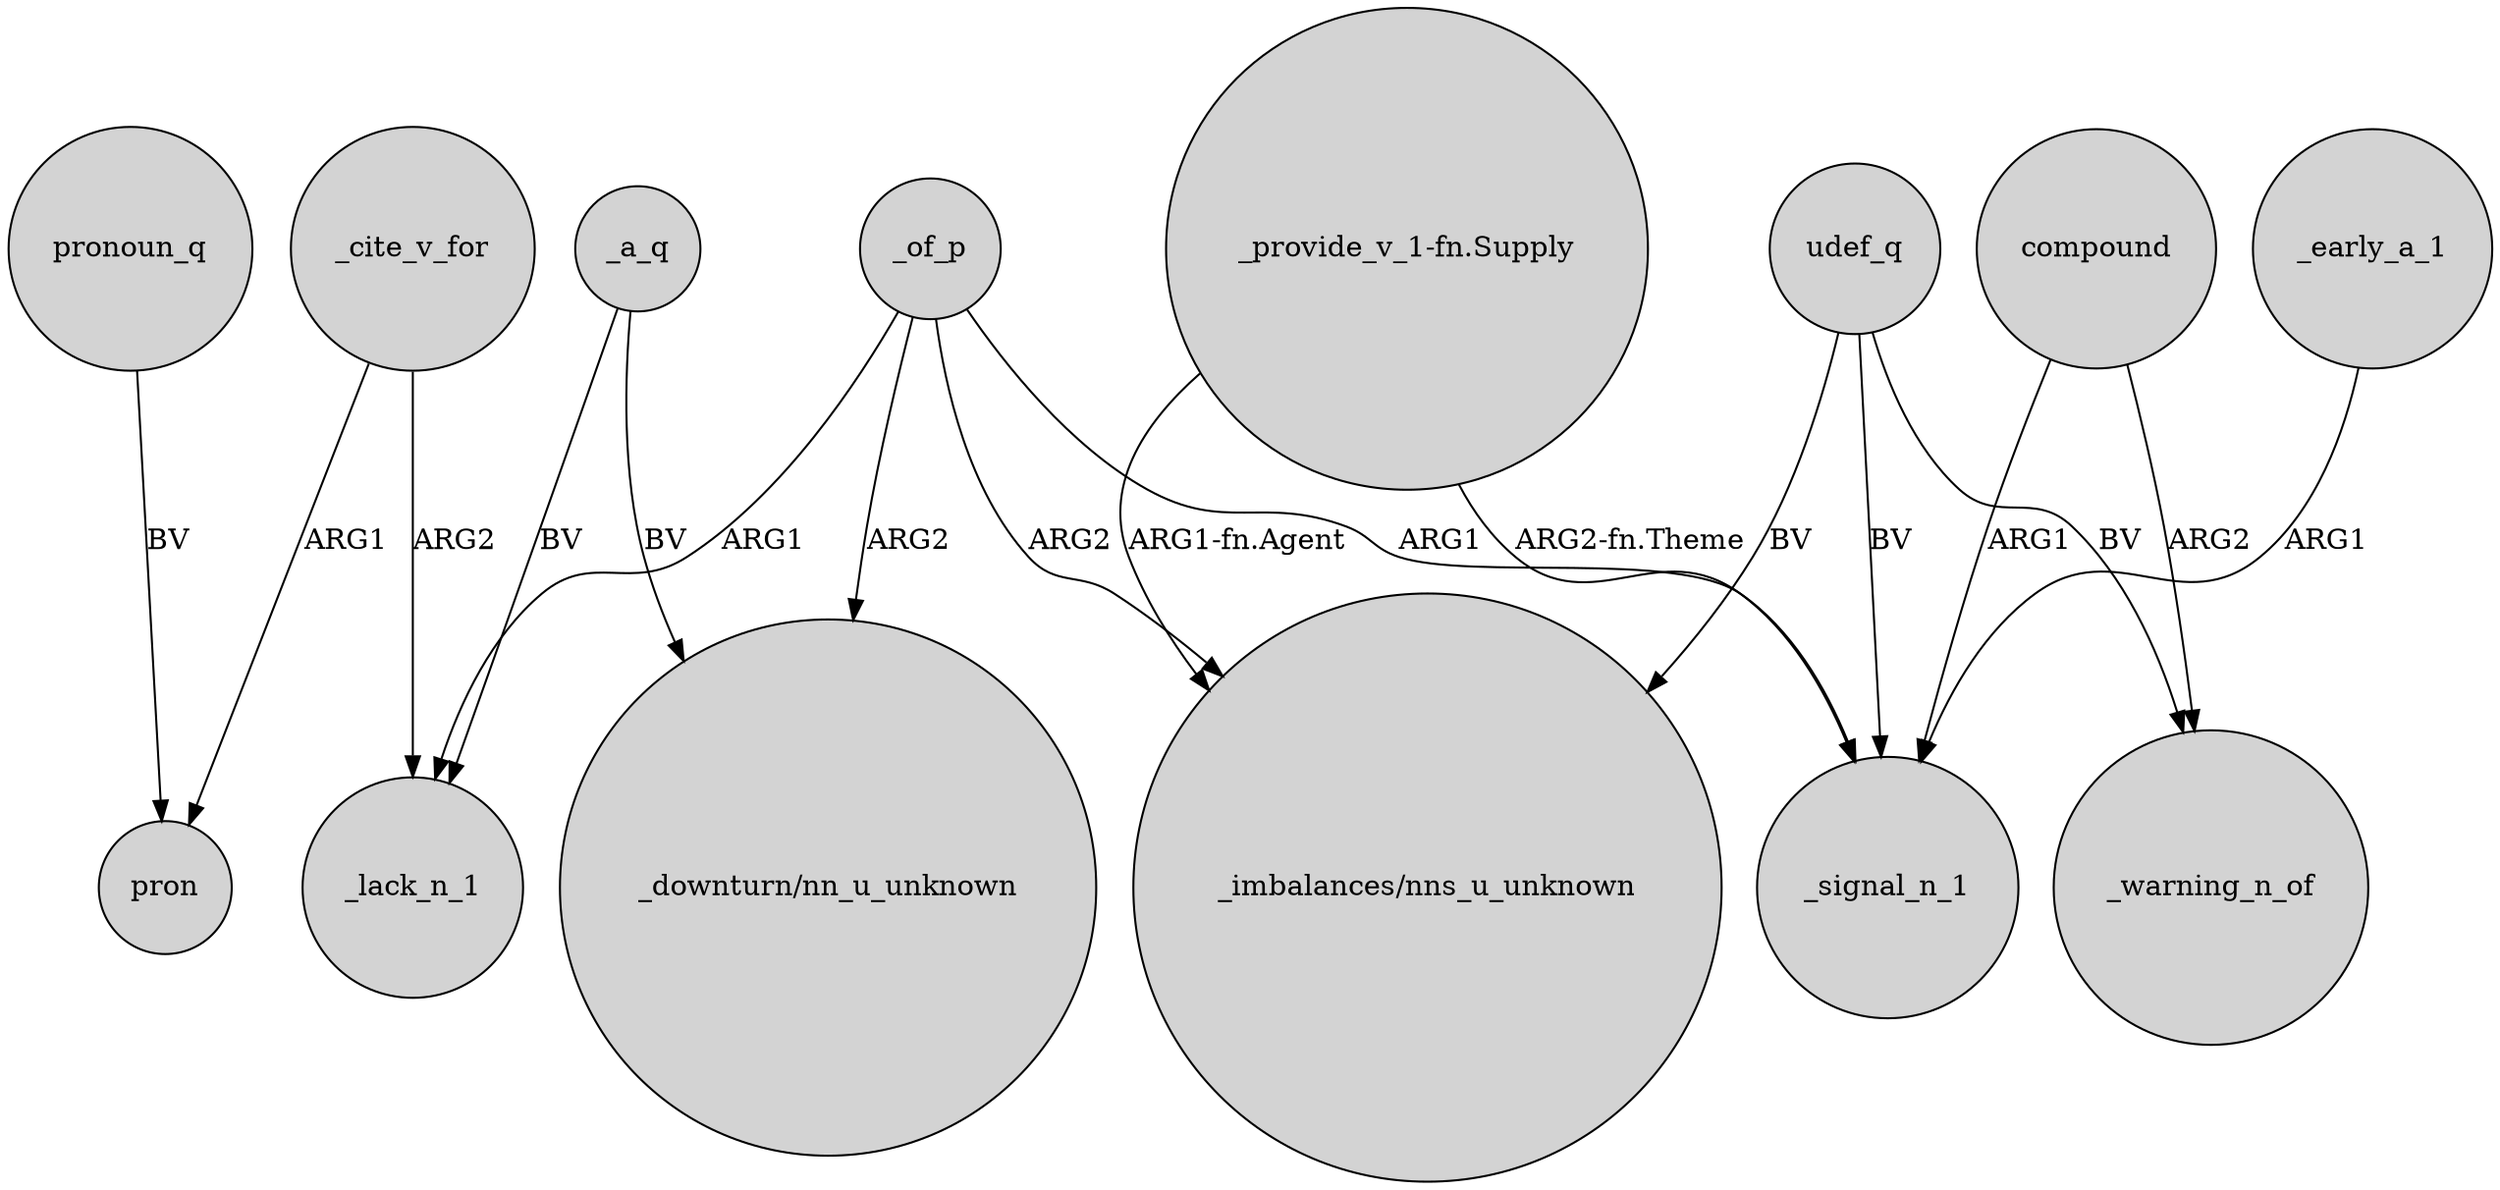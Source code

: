 digraph {
	node [shape=circle style=filled]
	_a_q -> _lack_n_1 [label=BV]
	udef_q -> _signal_n_1 [label=BV]
	compound -> _signal_n_1 [label=ARG1]
	compound -> _warning_n_of [label=ARG2]
	_cite_v_for -> pron [label=ARG1]
	_early_a_1 -> _signal_n_1 [label=ARG1]
	_of_p -> "_downturn/nn_u_unknown" [label=ARG2]
	_of_p -> _signal_n_1 [label=ARG1]
	_cite_v_for -> _lack_n_1 [label=ARG2]
	_a_q -> "_downturn/nn_u_unknown" [label=BV]
	_of_p -> _lack_n_1 [label=ARG1]
	"_provide_v_1-fn.Supply" -> "_imbalances/nns_u_unknown" [label="ARG1-fn.Agent"]
	udef_q -> "_imbalances/nns_u_unknown" [label=BV]
	udef_q -> _warning_n_of [label=BV]
	"_provide_v_1-fn.Supply" -> _signal_n_1 [label="ARG2-fn.Theme"]
	_of_p -> "_imbalances/nns_u_unknown" [label=ARG2]
	pronoun_q -> pron [label=BV]
}
